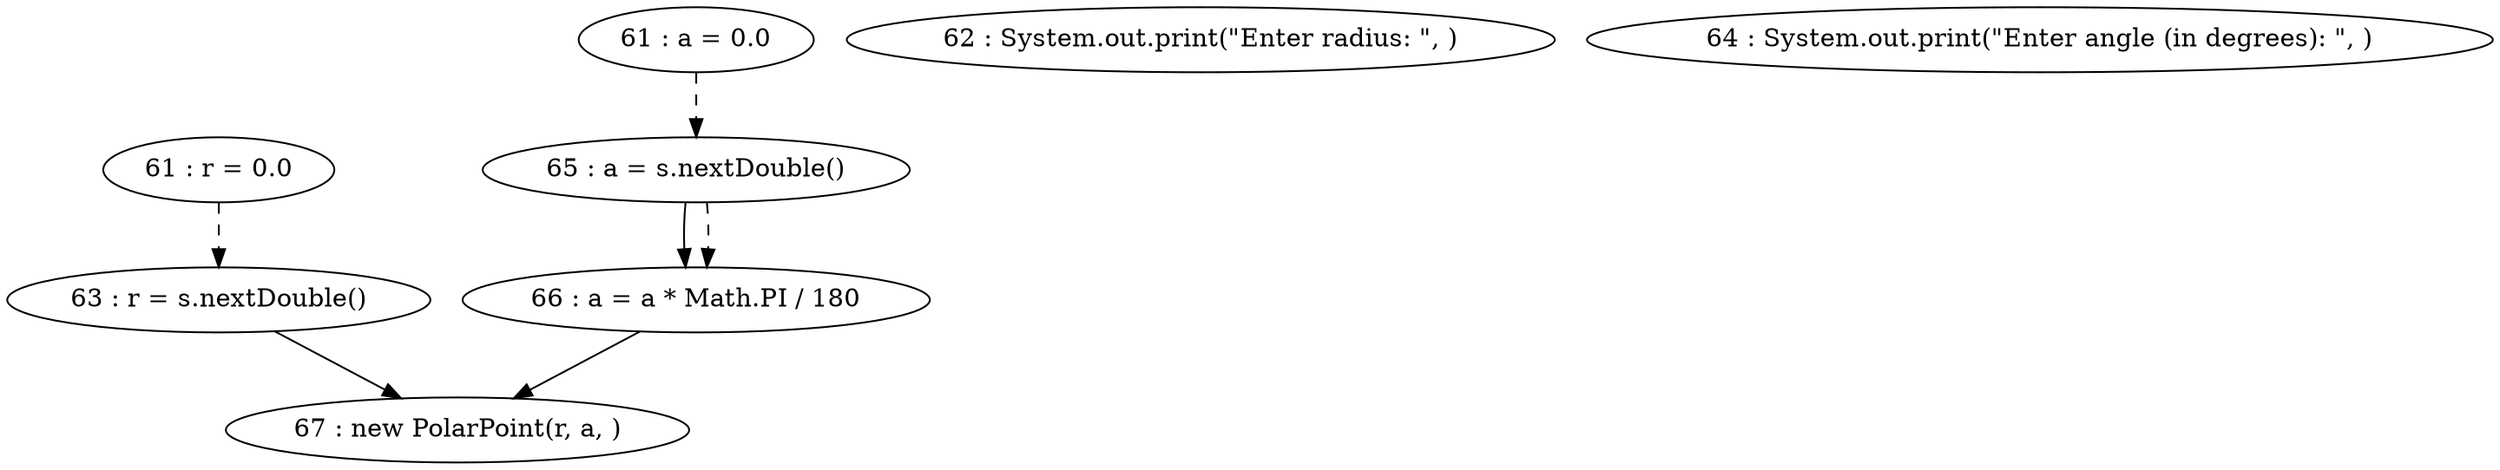 digraph G {
"61 : r = 0.0"
"61 : r = 0.0" -> "63 : r = s.nextDouble()" [style=dashed]
"61 : a = 0.0"
"61 : a = 0.0" -> "65 : a = s.nextDouble()" [style=dashed]
"62 : System.out.print(\"Enter radius: \", )"
"63 : r = s.nextDouble()"
"63 : r = s.nextDouble()" -> "67 : new PolarPoint(r, a, )"
"64 : System.out.print(\"Enter angle (in degrees): \", )"
"65 : a = s.nextDouble()"
"65 : a = s.nextDouble()" -> "66 : a = a * Math.PI / 180"
"65 : a = s.nextDouble()" -> "66 : a = a * Math.PI / 180" [style=dashed]
"66 : a = a * Math.PI / 180"
"66 : a = a * Math.PI / 180" -> "67 : new PolarPoint(r, a, )"
"67 : new PolarPoint(r, a, )"
}